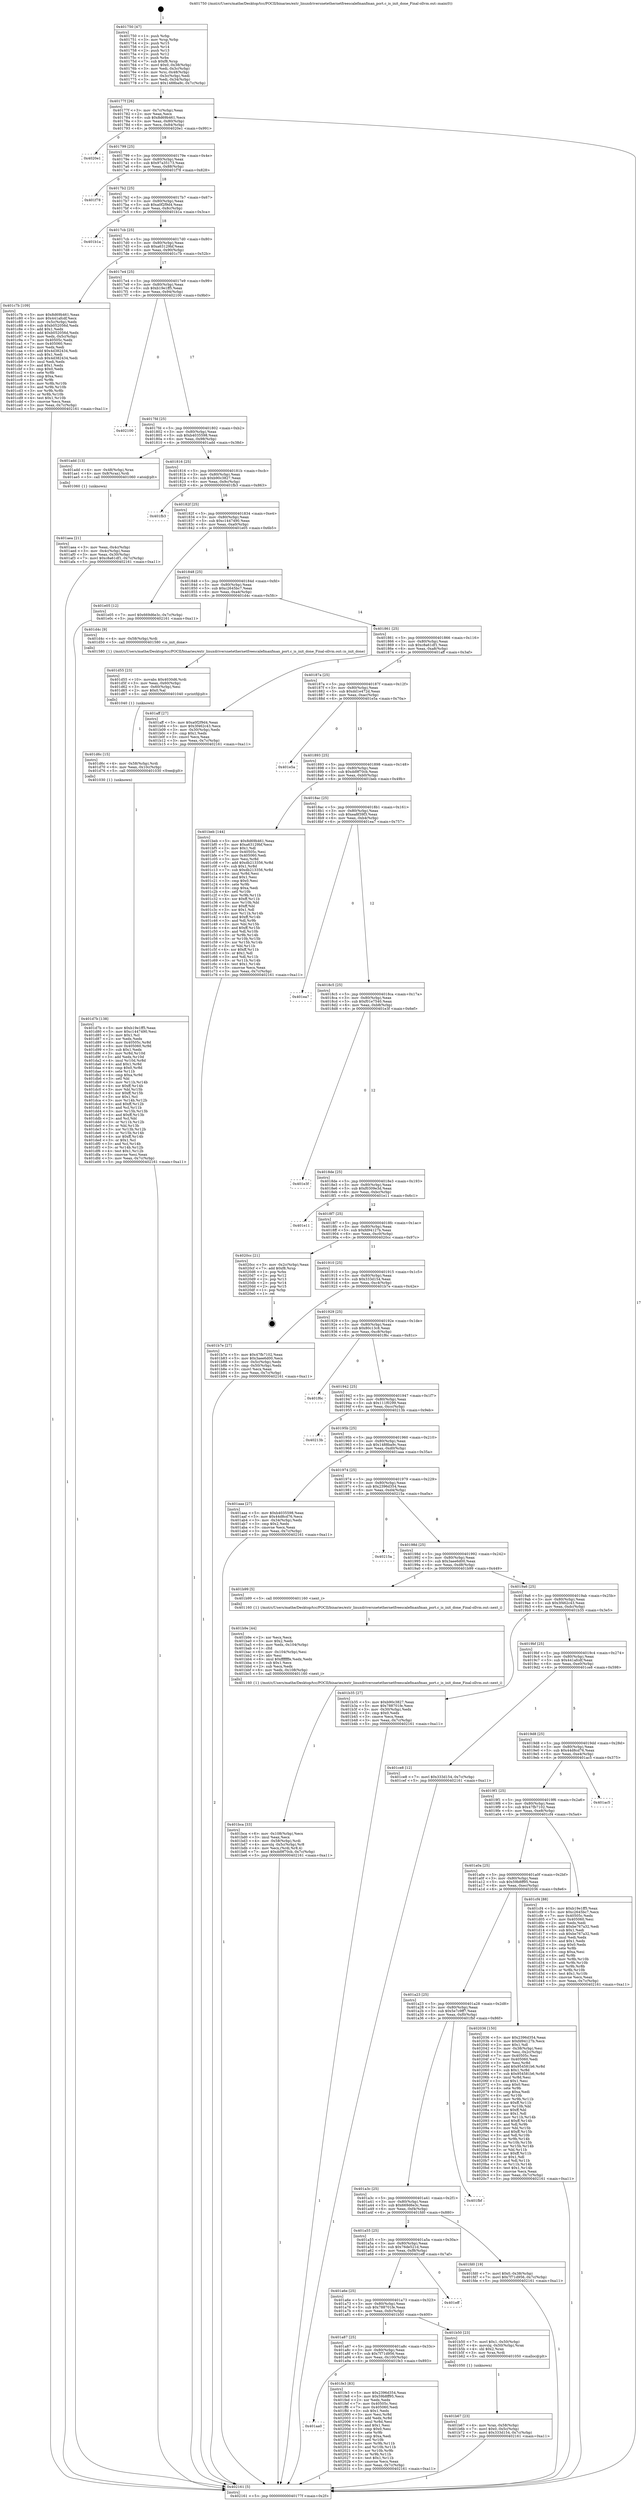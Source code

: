 digraph "0x401750" {
  label = "0x401750 (/mnt/c/Users/mathe/Desktop/tcc/POCII/binaries/extr_linuxdriversnetethernetfreescalefmanfman_port.c_is_init_done_Final-ollvm.out::main(0))"
  labelloc = "t"
  node[shape=record]

  Entry [label="",width=0.3,height=0.3,shape=circle,fillcolor=black,style=filled]
  "0x40177f" [label="{
     0x40177f [26]\l
     | [instrs]\l
     &nbsp;&nbsp;0x40177f \<+3\>: mov -0x7c(%rbp),%eax\l
     &nbsp;&nbsp;0x401782 \<+2\>: mov %eax,%ecx\l
     &nbsp;&nbsp;0x401784 \<+6\>: sub $0x8d69b461,%ecx\l
     &nbsp;&nbsp;0x40178a \<+3\>: mov %eax,-0x80(%rbp)\l
     &nbsp;&nbsp;0x40178d \<+6\>: mov %ecx,-0x84(%rbp)\l
     &nbsp;&nbsp;0x401793 \<+6\>: je 00000000004020e1 \<main+0x991\>\l
  }"]
  "0x4020e1" [label="{
     0x4020e1\l
  }", style=dashed]
  "0x401799" [label="{
     0x401799 [25]\l
     | [instrs]\l
     &nbsp;&nbsp;0x401799 \<+5\>: jmp 000000000040179e \<main+0x4e\>\l
     &nbsp;&nbsp;0x40179e \<+3\>: mov -0x80(%rbp),%eax\l
     &nbsp;&nbsp;0x4017a1 \<+5\>: sub $0x97a35173,%eax\l
     &nbsp;&nbsp;0x4017a6 \<+6\>: mov %eax,-0x88(%rbp)\l
     &nbsp;&nbsp;0x4017ac \<+6\>: je 0000000000401f78 \<main+0x828\>\l
  }"]
  Exit [label="",width=0.3,height=0.3,shape=circle,fillcolor=black,style=filled,peripheries=2]
  "0x401f78" [label="{
     0x401f78\l
  }", style=dashed]
  "0x4017b2" [label="{
     0x4017b2 [25]\l
     | [instrs]\l
     &nbsp;&nbsp;0x4017b2 \<+5\>: jmp 00000000004017b7 \<main+0x67\>\l
     &nbsp;&nbsp;0x4017b7 \<+3\>: mov -0x80(%rbp),%eax\l
     &nbsp;&nbsp;0x4017ba \<+5\>: sub $0xa0f2f9d4,%eax\l
     &nbsp;&nbsp;0x4017bf \<+6\>: mov %eax,-0x8c(%rbp)\l
     &nbsp;&nbsp;0x4017c5 \<+6\>: je 0000000000401b1a \<main+0x3ca\>\l
  }"]
  "0x401aa0" [label="{
     0x401aa0\l
  }", style=dashed]
  "0x401b1a" [label="{
     0x401b1a\l
  }", style=dashed]
  "0x4017cb" [label="{
     0x4017cb [25]\l
     | [instrs]\l
     &nbsp;&nbsp;0x4017cb \<+5\>: jmp 00000000004017d0 \<main+0x80\>\l
     &nbsp;&nbsp;0x4017d0 \<+3\>: mov -0x80(%rbp),%eax\l
     &nbsp;&nbsp;0x4017d3 \<+5\>: sub $0xa63129bf,%eax\l
     &nbsp;&nbsp;0x4017d8 \<+6\>: mov %eax,-0x90(%rbp)\l
     &nbsp;&nbsp;0x4017de \<+6\>: je 0000000000401c7b \<main+0x52b\>\l
  }"]
  "0x401fe3" [label="{
     0x401fe3 [83]\l
     | [instrs]\l
     &nbsp;&nbsp;0x401fe3 \<+5\>: mov $0x2396d354,%eax\l
     &nbsp;&nbsp;0x401fe8 \<+5\>: mov $0x59b8ff95,%ecx\l
     &nbsp;&nbsp;0x401fed \<+2\>: xor %edx,%edx\l
     &nbsp;&nbsp;0x401fef \<+7\>: mov 0x40505c,%esi\l
     &nbsp;&nbsp;0x401ff6 \<+7\>: mov 0x405060,%edi\l
     &nbsp;&nbsp;0x401ffd \<+3\>: sub $0x1,%edx\l
     &nbsp;&nbsp;0x402000 \<+3\>: mov %esi,%r8d\l
     &nbsp;&nbsp;0x402003 \<+3\>: add %edx,%r8d\l
     &nbsp;&nbsp;0x402006 \<+4\>: imul %r8d,%esi\l
     &nbsp;&nbsp;0x40200a \<+3\>: and $0x1,%esi\l
     &nbsp;&nbsp;0x40200d \<+3\>: cmp $0x0,%esi\l
     &nbsp;&nbsp;0x402010 \<+4\>: sete %r9b\l
     &nbsp;&nbsp;0x402014 \<+3\>: cmp $0xa,%edi\l
     &nbsp;&nbsp;0x402017 \<+4\>: setl %r10b\l
     &nbsp;&nbsp;0x40201b \<+3\>: mov %r9b,%r11b\l
     &nbsp;&nbsp;0x40201e \<+3\>: and %r10b,%r11b\l
     &nbsp;&nbsp;0x402021 \<+3\>: xor %r10b,%r9b\l
     &nbsp;&nbsp;0x402024 \<+3\>: or %r9b,%r11b\l
     &nbsp;&nbsp;0x402027 \<+4\>: test $0x1,%r11b\l
     &nbsp;&nbsp;0x40202b \<+3\>: cmovne %ecx,%eax\l
     &nbsp;&nbsp;0x40202e \<+3\>: mov %eax,-0x7c(%rbp)\l
     &nbsp;&nbsp;0x402031 \<+5\>: jmp 0000000000402161 \<main+0xa11\>\l
  }"]
  "0x401c7b" [label="{
     0x401c7b [109]\l
     | [instrs]\l
     &nbsp;&nbsp;0x401c7b \<+5\>: mov $0x8d69b461,%eax\l
     &nbsp;&nbsp;0x401c80 \<+5\>: mov $0x441afcdf,%ecx\l
     &nbsp;&nbsp;0x401c85 \<+3\>: mov -0x5c(%rbp),%edx\l
     &nbsp;&nbsp;0x401c88 \<+6\>: sub $0xb052056d,%edx\l
     &nbsp;&nbsp;0x401c8e \<+3\>: add $0x1,%edx\l
     &nbsp;&nbsp;0x401c91 \<+6\>: add $0xb052056d,%edx\l
     &nbsp;&nbsp;0x401c97 \<+3\>: mov %edx,-0x5c(%rbp)\l
     &nbsp;&nbsp;0x401c9a \<+7\>: mov 0x40505c,%edx\l
     &nbsp;&nbsp;0x401ca1 \<+7\>: mov 0x405060,%esi\l
     &nbsp;&nbsp;0x401ca8 \<+2\>: mov %edx,%edi\l
     &nbsp;&nbsp;0x401caa \<+6\>: add $0x4d382434,%edi\l
     &nbsp;&nbsp;0x401cb0 \<+3\>: sub $0x1,%edi\l
     &nbsp;&nbsp;0x401cb3 \<+6\>: sub $0x4d382434,%edi\l
     &nbsp;&nbsp;0x401cb9 \<+3\>: imul %edi,%edx\l
     &nbsp;&nbsp;0x401cbc \<+3\>: and $0x1,%edx\l
     &nbsp;&nbsp;0x401cbf \<+3\>: cmp $0x0,%edx\l
     &nbsp;&nbsp;0x401cc2 \<+4\>: sete %r8b\l
     &nbsp;&nbsp;0x401cc6 \<+3\>: cmp $0xa,%esi\l
     &nbsp;&nbsp;0x401cc9 \<+4\>: setl %r9b\l
     &nbsp;&nbsp;0x401ccd \<+3\>: mov %r8b,%r10b\l
     &nbsp;&nbsp;0x401cd0 \<+3\>: and %r9b,%r10b\l
     &nbsp;&nbsp;0x401cd3 \<+3\>: xor %r9b,%r8b\l
     &nbsp;&nbsp;0x401cd6 \<+3\>: or %r8b,%r10b\l
     &nbsp;&nbsp;0x401cd9 \<+4\>: test $0x1,%r10b\l
     &nbsp;&nbsp;0x401cdd \<+3\>: cmovne %ecx,%eax\l
     &nbsp;&nbsp;0x401ce0 \<+3\>: mov %eax,-0x7c(%rbp)\l
     &nbsp;&nbsp;0x401ce3 \<+5\>: jmp 0000000000402161 \<main+0xa11\>\l
  }"]
  "0x4017e4" [label="{
     0x4017e4 [25]\l
     | [instrs]\l
     &nbsp;&nbsp;0x4017e4 \<+5\>: jmp 00000000004017e9 \<main+0x99\>\l
     &nbsp;&nbsp;0x4017e9 \<+3\>: mov -0x80(%rbp),%eax\l
     &nbsp;&nbsp;0x4017ec \<+5\>: sub $0xb19e1ff5,%eax\l
     &nbsp;&nbsp;0x4017f1 \<+6\>: mov %eax,-0x94(%rbp)\l
     &nbsp;&nbsp;0x4017f7 \<+6\>: je 0000000000402100 \<main+0x9b0\>\l
  }"]
  "0x401d7b" [label="{
     0x401d7b [138]\l
     | [instrs]\l
     &nbsp;&nbsp;0x401d7b \<+5\>: mov $0xb19e1ff5,%eax\l
     &nbsp;&nbsp;0x401d80 \<+5\>: mov $0xc1447490,%esi\l
     &nbsp;&nbsp;0x401d85 \<+2\>: mov $0x1,%cl\l
     &nbsp;&nbsp;0x401d87 \<+2\>: xor %edx,%edx\l
     &nbsp;&nbsp;0x401d89 \<+8\>: mov 0x40505c,%r8d\l
     &nbsp;&nbsp;0x401d91 \<+8\>: mov 0x405060,%r9d\l
     &nbsp;&nbsp;0x401d99 \<+3\>: sub $0x1,%edx\l
     &nbsp;&nbsp;0x401d9c \<+3\>: mov %r8d,%r10d\l
     &nbsp;&nbsp;0x401d9f \<+3\>: add %edx,%r10d\l
     &nbsp;&nbsp;0x401da2 \<+4\>: imul %r10d,%r8d\l
     &nbsp;&nbsp;0x401da6 \<+4\>: and $0x1,%r8d\l
     &nbsp;&nbsp;0x401daa \<+4\>: cmp $0x0,%r8d\l
     &nbsp;&nbsp;0x401dae \<+4\>: sete %r11b\l
     &nbsp;&nbsp;0x401db2 \<+4\>: cmp $0xa,%r9d\l
     &nbsp;&nbsp;0x401db6 \<+3\>: setl %bl\l
     &nbsp;&nbsp;0x401db9 \<+3\>: mov %r11b,%r14b\l
     &nbsp;&nbsp;0x401dbc \<+4\>: xor $0xff,%r14b\l
     &nbsp;&nbsp;0x401dc0 \<+3\>: mov %bl,%r15b\l
     &nbsp;&nbsp;0x401dc3 \<+4\>: xor $0xff,%r15b\l
     &nbsp;&nbsp;0x401dc7 \<+3\>: xor $0x1,%cl\l
     &nbsp;&nbsp;0x401dca \<+3\>: mov %r14b,%r12b\l
     &nbsp;&nbsp;0x401dcd \<+4\>: and $0xff,%r12b\l
     &nbsp;&nbsp;0x401dd1 \<+3\>: and %cl,%r11b\l
     &nbsp;&nbsp;0x401dd4 \<+3\>: mov %r15b,%r13b\l
     &nbsp;&nbsp;0x401dd7 \<+4\>: and $0xff,%r13b\l
     &nbsp;&nbsp;0x401ddb \<+2\>: and %cl,%bl\l
     &nbsp;&nbsp;0x401ddd \<+3\>: or %r11b,%r12b\l
     &nbsp;&nbsp;0x401de0 \<+3\>: or %bl,%r13b\l
     &nbsp;&nbsp;0x401de3 \<+3\>: xor %r13b,%r12b\l
     &nbsp;&nbsp;0x401de6 \<+3\>: or %r15b,%r14b\l
     &nbsp;&nbsp;0x401de9 \<+4\>: xor $0xff,%r14b\l
     &nbsp;&nbsp;0x401ded \<+3\>: or $0x1,%cl\l
     &nbsp;&nbsp;0x401df0 \<+3\>: and %cl,%r14b\l
     &nbsp;&nbsp;0x401df3 \<+3\>: or %r14b,%r12b\l
     &nbsp;&nbsp;0x401df6 \<+4\>: test $0x1,%r12b\l
     &nbsp;&nbsp;0x401dfa \<+3\>: cmovne %esi,%eax\l
     &nbsp;&nbsp;0x401dfd \<+3\>: mov %eax,-0x7c(%rbp)\l
     &nbsp;&nbsp;0x401e00 \<+5\>: jmp 0000000000402161 \<main+0xa11\>\l
  }"]
  "0x402100" [label="{
     0x402100\l
  }", style=dashed]
  "0x4017fd" [label="{
     0x4017fd [25]\l
     | [instrs]\l
     &nbsp;&nbsp;0x4017fd \<+5\>: jmp 0000000000401802 \<main+0xb2\>\l
     &nbsp;&nbsp;0x401802 \<+3\>: mov -0x80(%rbp),%eax\l
     &nbsp;&nbsp;0x401805 \<+5\>: sub $0xb4035598,%eax\l
     &nbsp;&nbsp;0x40180a \<+6\>: mov %eax,-0x98(%rbp)\l
     &nbsp;&nbsp;0x401810 \<+6\>: je 0000000000401add \<main+0x38d\>\l
  }"]
  "0x401d6c" [label="{
     0x401d6c [15]\l
     | [instrs]\l
     &nbsp;&nbsp;0x401d6c \<+4\>: mov -0x58(%rbp),%rdi\l
     &nbsp;&nbsp;0x401d70 \<+6\>: mov %eax,-0x10c(%rbp)\l
     &nbsp;&nbsp;0x401d76 \<+5\>: call 0000000000401030 \<free@plt\>\l
     | [calls]\l
     &nbsp;&nbsp;0x401030 \{1\} (unknown)\l
  }"]
  "0x401add" [label="{
     0x401add [13]\l
     | [instrs]\l
     &nbsp;&nbsp;0x401add \<+4\>: mov -0x48(%rbp),%rax\l
     &nbsp;&nbsp;0x401ae1 \<+4\>: mov 0x8(%rax),%rdi\l
     &nbsp;&nbsp;0x401ae5 \<+5\>: call 0000000000401060 \<atoi@plt\>\l
     | [calls]\l
     &nbsp;&nbsp;0x401060 \{1\} (unknown)\l
  }"]
  "0x401816" [label="{
     0x401816 [25]\l
     | [instrs]\l
     &nbsp;&nbsp;0x401816 \<+5\>: jmp 000000000040181b \<main+0xcb\>\l
     &nbsp;&nbsp;0x40181b \<+3\>: mov -0x80(%rbp),%eax\l
     &nbsp;&nbsp;0x40181e \<+5\>: sub $0xb90c3827,%eax\l
     &nbsp;&nbsp;0x401823 \<+6\>: mov %eax,-0x9c(%rbp)\l
     &nbsp;&nbsp;0x401829 \<+6\>: je 0000000000401fb3 \<main+0x863\>\l
  }"]
  "0x401d55" [label="{
     0x401d55 [23]\l
     | [instrs]\l
     &nbsp;&nbsp;0x401d55 \<+10\>: movabs $0x4030d6,%rdi\l
     &nbsp;&nbsp;0x401d5f \<+3\>: mov %eax,-0x60(%rbp)\l
     &nbsp;&nbsp;0x401d62 \<+3\>: mov -0x60(%rbp),%esi\l
     &nbsp;&nbsp;0x401d65 \<+2\>: mov $0x0,%al\l
     &nbsp;&nbsp;0x401d67 \<+5\>: call 0000000000401040 \<printf@plt\>\l
     | [calls]\l
     &nbsp;&nbsp;0x401040 \{1\} (unknown)\l
  }"]
  "0x401fb3" [label="{
     0x401fb3\l
  }", style=dashed]
  "0x40182f" [label="{
     0x40182f [25]\l
     | [instrs]\l
     &nbsp;&nbsp;0x40182f \<+5\>: jmp 0000000000401834 \<main+0xe4\>\l
     &nbsp;&nbsp;0x401834 \<+3\>: mov -0x80(%rbp),%eax\l
     &nbsp;&nbsp;0x401837 \<+5\>: sub $0xc1447490,%eax\l
     &nbsp;&nbsp;0x40183c \<+6\>: mov %eax,-0xa0(%rbp)\l
     &nbsp;&nbsp;0x401842 \<+6\>: je 0000000000401e05 \<main+0x6b5\>\l
  }"]
  "0x401bca" [label="{
     0x401bca [33]\l
     | [instrs]\l
     &nbsp;&nbsp;0x401bca \<+6\>: mov -0x108(%rbp),%ecx\l
     &nbsp;&nbsp;0x401bd0 \<+3\>: imul %eax,%ecx\l
     &nbsp;&nbsp;0x401bd3 \<+4\>: mov -0x58(%rbp),%rdi\l
     &nbsp;&nbsp;0x401bd7 \<+4\>: movslq -0x5c(%rbp),%r8\l
     &nbsp;&nbsp;0x401bdb \<+4\>: mov %ecx,(%rdi,%r8,4)\l
     &nbsp;&nbsp;0x401bdf \<+7\>: movl $0xdd9f70cb,-0x7c(%rbp)\l
     &nbsp;&nbsp;0x401be6 \<+5\>: jmp 0000000000402161 \<main+0xa11\>\l
  }"]
  "0x401e05" [label="{
     0x401e05 [12]\l
     | [instrs]\l
     &nbsp;&nbsp;0x401e05 \<+7\>: movl $0x669d6e3c,-0x7c(%rbp)\l
     &nbsp;&nbsp;0x401e0c \<+5\>: jmp 0000000000402161 \<main+0xa11\>\l
  }"]
  "0x401848" [label="{
     0x401848 [25]\l
     | [instrs]\l
     &nbsp;&nbsp;0x401848 \<+5\>: jmp 000000000040184d \<main+0xfd\>\l
     &nbsp;&nbsp;0x40184d \<+3\>: mov -0x80(%rbp),%eax\l
     &nbsp;&nbsp;0x401850 \<+5\>: sub $0xc2645bc7,%eax\l
     &nbsp;&nbsp;0x401855 \<+6\>: mov %eax,-0xa4(%rbp)\l
     &nbsp;&nbsp;0x40185b \<+6\>: je 0000000000401d4c \<main+0x5fc\>\l
  }"]
  "0x401b9e" [label="{
     0x401b9e [44]\l
     | [instrs]\l
     &nbsp;&nbsp;0x401b9e \<+2\>: xor %ecx,%ecx\l
     &nbsp;&nbsp;0x401ba0 \<+5\>: mov $0x2,%edx\l
     &nbsp;&nbsp;0x401ba5 \<+6\>: mov %edx,-0x104(%rbp)\l
     &nbsp;&nbsp;0x401bab \<+1\>: cltd\l
     &nbsp;&nbsp;0x401bac \<+6\>: mov -0x104(%rbp),%esi\l
     &nbsp;&nbsp;0x401bb2 \<+2\>: idiv %esi\l
     &nbsp;&nbsp;0x401bb4 \<+6\>: imul $0xfffffffe,%edx,%edx\l
     &nbsp;&nbsp;0x401bba \<+3\>: sub $0x1,%ecx\l
     &nbsp;&nbsp;0x401bbd \<+2\>: sub %ecx,%edx\l
     &nbsp;&nbsp;0x401bbf \<+6\>: mov %edx,-0x108(%rbp)\l
     &nbsp;&nbsp;0x401bc5 \<+5\>: call 0000000000401160 \<next_i\>\l
     | [calls]\l
     &nbsp;&nbsp;0x401160 \{1\} (/mnt/c/Users/mathe/Desktop/tcc/POCII/binaries/extr_linuxdriversnetethernetfreescalefmanfman_port.c_is_init_done_Final-ollvm.out::next_i)\l
  }"]
  "0x401d4c" [label="{
     0x401d4c [9]\l
     | [instrs]\l
     &nbsp;&nbsp;0x401d4c \<+4\>: mov -0x58(%rbp),%rdi\l
     &nbsp;&nbsp;0x401d50 \<+5\>: call 0000000000401580 \<is_init_done\>\l
     | [calls]\l
     &nbsp;&nbsp;0x401580 \{1\} (/mnt/c/Users/mathe/Desktop/tcc/POCII/binaries/extr_linuxdriversnetethernetfreescalefmanfman_port.c_is_init_done_Final-ollvm.out::is_init_done)\l
  }"]
  "0x401861" [label="{
     0x401861 [25]\l
     | [instrs]\l
     &nbsp;&nbsp;0x401861 \<+5\>: jmp 0000000000401866 \<main+0x116\>\l
     &nbsp;&nbsp;0x401866 \<+3\>: mov -0x80(%rbp),%eax\l
     &nbsp;&nbsp;0x401869 \<+5\>: sub $0xc8a61df1,%eax\l
     &nbsp;&nbsp;0x40186e \<+6\>: mov %eax,-0xa8(%rbp)\l
     &nbsp;&nbsp;0x401874 \<+6\>: je 0000000000401aff \<main+0x3af\>\l
  }"]
  "0x401b67" [label="{
     0x401b67 [23]\l
     | [instrs]\l
     &nbsp;&nbsp;0x401b67 \<+4\>: mov %rax,-0x58(%rbp)\l
     &nbsp;&nbsp;0x401b6b \<+7\>: movl $0x0,-0x5c(%rbp)\l
     &nbsp;&nbsp;0x401b72 \<+7\>: movl $0x333d154,-0x7c(%rbp)\l
     &nbsp;&nbsp;0x401b79 \<+5\>: jmp 0000000000402161 \<main+0xa11\>\l
  }"]
  "0x401aff" [label="{
     0x401aff [27]\l
     | [instrs]\l
     &nbsp;&nbsp;0x401aff \<+5\>: mov $0xa0f2f9d4,%eax\l
     &nbsp;&nbsp;0x401b04 \<+5\>: mov $0x3f462c43,%ecx\l
     &nbsp;&nbsp;0x401b09 \<+3\>: mov -0x30(%rbp),%edx\l
     &nbsp;&nbsp;0x401b0c \<+3\>: cmp $0x1,%edx\l
     &nbsp;&nbsp;0x401b0f \<+3\>: cmovl %ecx,%eax\l
     &nbsp;&nbsp;0x401b12 \<+3\>: mov %eax,-0x7c(%rbp)\l
     &nbsp;&nbsp;0x401b15 \<+5\>: jmp 0000000000402161 \<main+0xa11\>\l
  }"]
  "0x40187a" [label="{
     0x40187a [25]\l
     | [instrs]\l
     &nbsp;&nbsp;0x40187a \<+5\>: jmp 000000000040187f \<main+0x12f\>\l
     &nbsp;&nbsp;0x40187f \<+3\>: mov -0x80(%rbp),%eax\l
     &nbsp;&nbsp;0x401882 \<+5\>: sub $0xdd1e472d,%eax\l
     &nbsp;&nbsp;0x401887 \<+6\>: mov %eax,-0xac(%rbp)\l
     &nbsp;&nbsp;0x40188d \<+6\>: je 0000000000401e5a \<main+0x70a\>\l
  }"]
  "0x401a87" [label="{
     0x401a87 [25]\l
     | [instrs]\l
     &nbsp;&nbsp;0x401a87 \<+5\>: jmp 0000000000401a8c \<main+0x33c\>\l
     &nbsp;&nbsp;0x401a8c \<+3\>: mov -0x80(%rbp),%eax\l
     &nbsp;&nbsp;0x401a8f \<+5\>: sub $0x7f71d956,%eax\l
     &nbsp;&nbsp;0x401a94 \<+6\>: mov %eax,-0x100(%rbp)\l
     &nbsp;&nbsp;0x401a9a \<+6\>: je 0000000000401fe3 \<main+0x893\>\l
  }"]
  "0x401e5a" [label="{
     0x401e5a\l
  }", style=dashed]
  "0x401893" [label="{
     0x401893 [25]\l
     | [instrs]\l
     &nbsp;&nbsp;0x401893 \<+5\>: jmp 0000000000401898 \<main+0x148\>\l
     &nbsp;&nbsp;0x401898 \<+3\>: mov -0x80(%rbp),%eax\l
     &nbsp;&nbsp;0x40189b \<+5\>: sub $0xdd9f70cb,%eax\l
     &nbsp;&nbsp;0x4018a0 \<+6\>: mov %eax,-0xb0(%rbp)\l
     &nbsp;&nbsp;0x4018a6 \<+6\>: je 0000000000401beb \<main+0x49b\>\l
  }"]
  "0x401b50" [label="{
     0x401b50 [23]\l
     | [instrs]\l
     &nbsp;&nbsp;0x401b50 \<+7\>: movl $0x1,-0x50(%rbp)\l
     &nbsp;&nbsp;0x401b57 \<+4\>: movslq -0x50(%rbp),%rax\l
     &nbsp;&nbsp;0x401b5b \<+4\>: shl $0x2,%rax\l
     &nbsp;&nbsp;0x401b5f \<+3\>: mov %rax,%rdi\l
     &nbsp;&nbsp;0x401b62 \<+5\>: call 0000000000401050 \<malloc@plt\>\l
     | [calls]\l
     &nbsp;&nbsp;0x401050 \{1\} (unknown)\l
  }"]
  "0x401beb" [label="{
     0x401beb [144]\l
     | [instrs]\l
     &nbsp;&nbsp;0x401beb \<+5\>: mov $0x8d69b461,%eax\l
     &nbsp;&nbsp;0x401bf0 \<+5\>: mov $0xa63129bf,%ecx\l
     &nbsp;&nbsp;0x401bf5 \<+2\>: mov $0x1,%dl\l
     &nbsp;&nbsp;0x401bf7 \<+7\>: mov 0x40505c,%esi\l
     &nbsp;&nbsp;0x401bfe \<+7\>: mov 0x405060,%edi\l
     &nbsp;&nbsp;0x401c05 \<+3\>: mov %esi,%r8d\l
     &nbsp;&nbsp;0x401c08 \<+7\>: add $0xdb213356,%r8d\l
     &nbsp;&nbsp;0x401c0f \<+4\>: sub $0x1,%r8d\l
     &nbsp;&nbsp;0x401c13 \<+7\>: sub $0xdb213356,%r8d\l
     &nbsp;&nbsp;0x401c1a \<+4\>: imul %r8d,%esi\l
     &nbsp;&nbsp;0x401c1e \<+3\>: and $0x1,%esi\l
     &nbsp;&nbsp;0x401c21 \<+3\>: cmp $0x0,%esi\l
     &nbsp;&nbsp;0x401c24 \<+4\>: sete %r9b\l
     &nbsp;&nbsp;0x401c28 \<+3\>: cmp $0xa,%edi\l
     &nbsp;&nbsp;0x401c2b \<+4\>: setl %r10b\l
     &nbsp;&nbsp;0x401c2f \<+3\>: mov %r9b,%r11b\l
     &nbsp;&nbsp;0x401c32 \<+4\>: xor $0xff,%r11b\l
     &nbsp;&nbsp;0x401c36 \<+3\>: mov %r10b,%bl\l
     &nbsp;&nbsp;0x401c39 \<+3\>: xor $0xff,%bl\l
     &nbsp;&nbsp;0x401c3c \<+3\>: xor $0x1,%dl\l
     &nbsp;&nbsp;0x401c3f \<+3\>: mov %r11b,%r14b\l
     &nbsp;&nbsp;0x401c42 \<+4\>: and $0xff,%r14b\l
     &nbsp;&nbsp;0x401c46 \<+3\>: and %dl,%r9b\l
     &nbsp;&nbsp;0x401c49 \<+3\>: mov %bl,%r15b\l
     &nbsp;&nbsp;0x401c4c \<+4\>: and $0xff,%r15b\l
     &nbsp;&nbsp;0x401c50 \<+3\>: and %dl,%r10b\l
     &nbsp;&nbsp;0x401c53 \<+3\>: or %r9b,%r14b\l
     &nbsp;&nbsp;0x401c56 \<+3\>: or %r10b,%r15b\l
     &nbsp;&nbsp;0x401c59 \<+3\>: xor %r15b,%r14b\l
     &nbsp;&nbsp;0x401c5c \<+3\>: or %bl,%r11b\l
     &nbsp;&nbsp;0x401c5f \<+4\>: xor $0xff,%r11b\l
     &nbsp;&nbsp;0x401c63 \<+3\>: or $0x1,%dl\l
     &nbsp;&nbsp;0x401c66 \<+3\>: and %dl,%r11b\l
     &nbsp;&nbsp;0x401c69 \<+3\>: or %r11b,%r14b\l
     &nbsp;&nbsp;0x401c6c \<+4\>: test $0x1,%r14b\l
     &nbsp;&nbsp;0x401c70 \<+3\>: cmovne %ecx,%eax\l
     &nbsp;&nbsp;0x401c73 \<+3\>: mov %eax,-0x7c(%rbp)\l
     &nbsp;&nbsp;0x401c76 \<+5\>: jmp 0000000000402161 \<main+0xa11\>\l
  }"]
  "0x4018ac" [label="{
     0x4018ac [25]\l
     | [instrs]\l
     &nbsp;&nbsp;0x4018ac \<+5\>: jmp 00000000004018b1 \<main+0x161\>\l
     &nbsp;&nbsp;0x4018b1 \<+3\>: mov -0x80(%rbp),%eax\l
     &nbsp;&nbsp;0x4018b4 \<+5\>: sub $0xea8f39f3,%eax\l
     &nbsp;&nbsp;0x4018b9 \<+6\>: mov %eax,-0xb4(%rbp)\l
     &nbsp;&nbsp;0x4018bf \<+6\>: je 0000000000401ea7 \<main+0x757\>\l
  }"]
  "0x401a6e" [label="{
     0x401a6e [25]\l
     | [instrs]\l
     &nbsp;&nbsp;0x401a6e \<+5\>: jmp 0000000000401a73 \<main+0x323\>\l
     &nbsp;&nbsp;0x401a73 \<+3\>: mov -0x80(%rbp),%eax\l
     &nbsp;&nbsp;0x401a76 \<+5\>: sub $0x788701fe,%eax\l
     &nbsp;&nbsp;0x401a7b \<+6\>: mov %eax,-0xfc(%rbp)\l
     &nbsp;&nbsp;0x401a81 \<+6\>: je 0000000000401b50 \<main+0x400\>\l
  }"]
  "0x401ea7" [label="{
     0x401ea7\l
  }", style=dashed]
  "0x4018c5" [label="{
     0x4018c5 [25]\l
     | [instrs]\l
     &nbsp;&nbsp;0x4018c5 \<+5\>: jmp 00000000004018ca \<main+0x17a\>\l
     &nbsp;&nbsp;0x4018ca \<+3\>: mov -0x80(%rbp),%eax\l
     &nbsp;&nbsp;0x4018cd \<+5\>: sub $0xf01e7540,%eax\l
     &nbsp;&nbsp;0x4018d2 \<+6\>: mov %eax,-0xb8(%rbp)\l
     &nbsp;&nbsp;0x4018d8 \<+6\>: je 0000000000401e3f \<main+0x6ef\>\l
  }"]
  "0x401eff" [label="{
     0x401eff\l
  }", style=dashed]
  "0x401e3f" [label="{
     0x401e3f\l
  }", style=dashed]
  "0x4018de" [label="{
     0x4018de [25]\l
     | [instrs]\l
     &nbsp;&nbsp;0x4018de \<+5\>: jmp 00000000004018e3 \<main+0x193\>\l
     &nbsp;&nbsp;0x4018e3 \<+3\>: mov -0x80(%rbp),%eax\l
     &nbsp;&nbsp;0x4018e6 \<+5\>: sub $0xf0309e3d,%eax\l
     &nbsp;&nbsp;0x4018eb \<+6\>: mov %eax,-0xbc(%rbp)\l
     &nbsp;&nbsp;0x4018f1 \<+6\>: je 0000000000401e11 \<main+0x6c1\>\l
  }"]
  "0x401a55" [label="{
     0x401a55 [25]\l
     | [instrs]\l
     &nbsp;&nbsp;0x401a55 \<+5\>: jmp 0000000000401a5a \<main+0x30a\>\l
     &nbsp;&nbsp;0x401a5a \<+3\>: mov -0x80(%rbp),%eax\l
     &nbsp;&nbsp;0x401a5d \<+5\>: sub $0x76de521d,%eax\l
     &nbsp;&nbsp;0x401a62 \<+6\>: mov %eax,-0xf8(%rbp)\l
     &nbsp;&nbsp;0x401a68 \<+6\>: je 0000000000401eff \<main+0x7af\>\l
  }"]
  "0x401e11" [label="{
     0x401e11\l
  }", style=dashed]
  "0x4018f7" [label="{
     0x4018f7 [25]\l
     | [instrs]\l
     &nbsp;&nbsp;0x4018f7 \<+5\>: jmp 00000000004018fc \<main+0x1ac\>\l
     &nbsp;&nbsp;0x4018fc \<+3\>: mov -0x80(%rbp),%eax\l
     &nbsp;&nbsp;0x4018ff \<+5\>: sub $0xfd94127b,%eax\l
     &nbsp;&nbsp;0x401904 \<+6\>: mov %eax,-0xc0(%rbp)\l
     &nbsp;&nbsp;0x40190a \<+6\>: je 00000000004020cc \<main+0x97c\>\l
  }"]
  "0x401fd0" [label="{
     0x401fd0 [19]\l
     | [instrs]\l
     &nbsp;&nbsp;0x401fd0 \<+7\>: movl $0x0,-0x38(%rbp)\l
     &nbsp;&nbsp;0x401fd7 \<+7\>: movl $0x7f71d956,-0x7c(%rbp)\l
     &nbsp;&nbsp;0x401fde \<+5\>: jmp 0000000000402161 \<main+0xa11\>\l
  }"]
  "0x4020cc" [label="{
     0x4020cc [21]\l
     | [instrs]\l
     &nbsp;&nbsp;0x4020cc \<+3\>: mov -0x2c(%rbp),%eax\l
     &nbsp;&nbsp;0x4020cf \<+7\>: add $0xf8,%rsp\l
     &nbsp;&nbsp;0x4020d6 \<+1\>: pop %rbx\l
     &nbsp;&nbsp;0x4020d7 \<+2\>: pop %r12\l
     &nbsp;&nbsp;0x4020d9 \<+2\>: pop %r13\l
     &nbsp;&nbsp;0x4020db \<+2\>: pop %r14\l
     &nbsp;&nbsp;0x4020dd \<+2\>: pop %r15\l
     &nbsp;&nbsp;0x4020df \<+1\>: pop %rbp\l
     &nbsp;&nbsp;0x4020e0 \<+1\>: ret\l
  }"]
  "0x401910" [label="{
     0x401910 [25]\l
     | [instrs]\l
     &nbsp;&nbsp;0x401910 \<+5\>: jmp 0000000000401915 \<main+0x1c5\>\l
     &nbsp;&nbsp;0x401915 \<+3\>: mov -0x80(%rbp),%eax\l
     &nbsp;&nbsp;0x401918 \<+5\>: sub $0x333d154,%eax\l
     &nbsp;&nbsp;0x40191d \<+6\>: mov %eax,-0xc4(%rbp)\l
     &nbsp;&nbsp;0x401923 \<+6\>: je 0000000000401b7e \<main+0x42e\>\l
  }"]
  "0x401a3c" [label="{
     0x401a3c [25]\l
     | [instrs]\l
     &nbsp;&nbsp;0x401a3c \<+5\>: jmp 0000000000401a41 \<main+0x2f1\>\l
     &nbsp;&nbsp;0x401a41 \<+3\>: mov -0x80(%rbp),%eax\l
     &nbsp;&nbsp;0x401a44 \<+5\>: sub $0x669d6e3c,%eax\l
     &nbsp;&nbsp;0x401a49 \<+6\>: mov %eax,-0xf4(%rbp)\l
     &nbsp;&nbsp;0x401a4f \<+6\>: je 0000000000401fd0 \<main+0x880\>\l
  }"]
  "0x401b7e" [label="{
     0x401b7e [27]\l
     | [instrs]\l
     &nbsp;&nbsp;0x401b7e \<+5\>: mov $0x47fb7102,%eax\l
     &nbsp;&nbsp;0x401b83 \<+5\>: mov $0x3aee6d00,%ecx\l
     &nbsp;&nbsp;0x401b88 \<+3\>: mov -0x5c(%rbp),%edx\l
     &nbsp;&nbsp;0x401b8b \<+3\>: cmp -0x50(%rbp),%edx\l
     &nbsp;&nbsp;0x401b8e \<+3\>: cmovl %ecx,%eax\l
     &nbsp;&nbsp;0x401b91 \<+3\>: mov %eax,-0x7c(%rbp)\l
     &nbsp;&nbsp;0x401b94 \<+5\>: jmp 0000000000402161 \<main+0xa11\>\l
  }"]
  "0x401929" [label="{
     0x401929 [25]\l
     | [instrs]\l
     &nbsp;&nbsp;0x401929 \<+5\>: jmp 000000000040192e \<main+0x1de\>\l
     &nbsp;&nbsp;0x40192e \<+3\>: mov -0x80(%rbp),%eax\l
     &nbsp;&nbsp;0x401931 \<+5\>: sub $0x80c13c8,%eax\l
     &nbsp;&nbsp;0x401936 \<+6\>: mov %eax,-0xc8(%rbp)\l
     &nbsp;&nbsp;0x40193c \<+6\>: je 0000000000401f6c \<main+0x81c\>\l
  }"]
  "0x401fbf" [label="{
     0x401fbf\l
  }", style=dashed]
  "0x401f6c" [label="{
     0x401f6c\l
  }", style=dashed]
  "0x401942" [label="{
     0x401942 [25]\l
     | [instrs]\l
     &nbsp;&nbsp;0x401942 \<+5\>: jmp 0000000000401947 \<main+0x1f7\>\l
     &nbsp;&nbsp;0x401947 \<+3\>: mov -0x80(%rbp),%eax\l
     &nbsp;&nbsp;0x40194a \<+5\>: sub $0x111f0299,%eax\l
     &nbsp;&nbsp;0x40194f \<+6\>: mov %eax,-0xcc(%rbp)\l
     &nbsp;&nbsp;0x401955 \<+6\>: je 000000000040213b \<main+0x9eb\>\l
  }"]
  "0x401a23" [label="{
     0x401a23 [25]\l
     | [instrs]\l
     &nbsp;&nbsp;0x401a23 \<+5\>: jmp 0000000000401a28 \<main+0x2d8\>\l
     &nbsp;&nbsp;0x401a28 \<+3\>: mov -0x80(%rbp),%eax\l
     &nbsp;&nbsp;0x401a2b \<+5\>: sub $0x5e7c9ff7,%eax\l
     &nbsp;&nbsp;0x401a30 \<+6\>: mov %eax,-0xf0(%rbp)\l
     &nbsp;&nbsp;0x401a36 \<+6\>: je 0000000000401fbf \<main+0x86f\>\l
  }"]
  "0x40213b" [label="{
     0x40213b\l
  }", style=dashed]
  "0x40195b" [label="{
     0x40195b [25]\l
     | [instrs]\l
     &nbsp;&nbsp;0x40195b \<+5\>: jmp 0000000000401960 \<main+0x210\>\l
     &nbsp;&nbsp;0x401960 \<+3\>: mov -0x80(%rbp),%eax\l
     &nbsp;&nbsp;0x401963 \<+5\>: sub $0x1488ba9c,%eax\l
     &nbsp;&nbsp;0x401968 \<+6\>: mov %eax,-0xd0(%rbp)\l
     &nbsp;&nbsp;0x40196e \<+6\>: je 0000000000401aaa \<main+0x35a\>\l
  }"]
  "0x402036" [label="{
     0x402036 [150]\l
     | [instrs]\l
     &nbsp;&nbsp;0x402036 \<+5\>: mov $0x2396d354,%eax\l
     &nbsp;&nbsp;0x40203b \<+5\>: mov $0xfd94127b,%ecx\l
     &nbsp;&nbsp;0x402040 \<+2\>: mov $0x1,%dl\l
     &nbsp;&nbsp;0x402042 \<+3\>: mov -0x38(%rbp),%esi\l
     &nbsp;&nbsp;0x402045 \<+3\>: mov %esi,-0x2c(%rbp)\l
     &nbsp;&nbsp;0x402048 \<+7\>: mov 0x40505c,%esi\l
     &nbsp;&nbsp;0x40204f \<+7\>: mov 0x405060,%edi\l
     &nbsp;&nbsp;0x402056 \<+3\>: mov %esi,%r8d\l
     &nbsp;&nbsp;0x402059 \<+7\>: add $0x954581b6,%r8d\l
     &nbsp;&nbsp;0x402060 \<+4\>: sub $0x1,%r8d\l
     &nbsp;&nbsp;0x402064 \<+7\>: sub $0x954581b6,%r8d\l
     &nbsp;&nbsp;0x40206b \<+4\>: imul %r8d,%esi\l
     &nbsp;&nbsp;0x40206f \<+3\>: and $0x1,%esi\l
     &nbsp;&nbsp;0x402072 \<+3\>: cmp $0x0,%esi\l
     &nbsp;&nbsp;0x402075 \<+4\>: sete %r9b\l
     &nbsp;&nbsp;0x402079 \<+3\>: cmp $0xa,%edi\l
     &nbsp;&nbsp;0x40207c \<+4\>: setl %r10b\l
     &nbsp;&nbsp;0x402080 \<+3\>: mov %r9b,%r11b\l
     &nbsp;&nbsp;0x402083 \<+4\>: xor $0xff,%r11b\l
     &nbsp;&nbsp;0x402087 \<+3\>: mov %r10b,%bl\l
     &nbsp;&nbsp;0x40208a \<+3\>: xor $0xff,%bl\l
     &nbsp;&nbsp;0x40208d \<+3\>: xor $0x1,%dl\l
     &nbsp;&nbsp;0x402090 \<+3\>: mov %r11b,%r14b\l
     &nbsp;&nbsp;0x402093 \<+4\>: and $0xff,%r14b\l
     &nbsp;&nbsp;0x402097 \<+3\>: and %dl,%r9b\l
     &nbsp;&nbsp;0x40209a \<+3\>: mov %bl,%r15b\l
     &nbsp;&nbsp;0x40209d \<+4\>: and $0xff,%r15b\l
     &nbsp;&nbsp;0x4020a1 \<+3\>: and %dl,%r10b\l
     &nbsp;&nbsp;0x4020a4 \<+3\>: or %r9b,%r14b\l
     &nbsp;&nbsp;0x4020a7 \<+3\>: or %r10b,%r15b\l
     &nbsp;&nbsp;0x4020aa \<+3\>: xor %r15b,%r14b\l
     &nbsp;&nbsp;0x4020ad \<+3\>: or %bl,%r11b\l
     &nbsp;&nbsp;0x4020b0 \<+4\>: xor $0xff,%r11b\l
     &nbsp;&nbsp;0x4020b4 \<+3\>: or $0x1,%dl\l
     &nbsp;&nbsp;0x4020b7 \<+3\>: and %dl,%r11b\l
     &nbsp;&nbsp;0x4020ba \<+3\>: or %r11b,%r14b\l
     &nbsp;&nbsp;0x4020bd \<+4\>: test $0x1,%r14b\l
     &nbsp;&nbsp;0x4020c1 \<+3\>: cmovne %ecx,%eax\l
     &nbsp;&nbsp;0x4020c4 \<+3\>: mov %eax,-0x7c(%rbp)\l
     &nbsp;&nbsp;0x4020c7 \<+5\>: jmp 0000000000402161 \<main+0xa11\>\l
  }"]
  "0x401aaa" [label="{
     0x401aaa [27]\l
     | [instrs]\l
     &nbsp;&nbsp;0x401aaa \<+5\>: mov $0xb4035598,%eax\l
     &nbsp;&nbsp;0x401aaf \<+5\>: mov $0x44d8cd76,%ecx\l
     &nbsp;&nbsp;0x401ab4 \<+3\>: mov -0x34(%rbp),%edx\l
     &nbsp;&nbsp;0x401ab7 \<+3\>: cmp $0x2,%edx\l
     &nbsp;&nbsp;0x401aba \<+3\>: cmovne %ecx,%eax\l
     &nbsp;&nbsp;0x401abd \<+3\>: mov %eax,-0x7c(%rbp)\l
     &nbsp;&nbsp;0x401ac0 \<+5\>: jmp 0000000000402161 \<main+0xa11\>\l
  }"]
  "0x401974" [label="{
     0x401974 [25]\l
     | [instrs]\l
     &nbsp;&nbsp;0x401974 \<+5\>: jmp 0000000000401979 \<main+0x229\>\l
     &nbsp;&nbsp;0x401979 \<+3\>: mov -0x80(%rbp),%eax\l
     &nbsp;&nbsp;0x40197c \<+5\>: sub $0x2396d354,%eax\l
     &nbsp;&nbsp;0x401981 \<+6\>: mov %eax,-0xd4(%rbp)\l
     &nbsp;&nbsp;0x401987 \<+6\>: je 000000000040215a \<main+0xa0a\>\l
  }"]
  "0x402161" [label="{
     0x402161 [5]\l
     | [instrs]\l
     &nbsp;&nbsp;0x402161 \<+5\>: jmp 000000000040177f \<main+0x2f\>\l
  }"]
  "0x401750" [label="{
     0x401750 [47]\l
     | [instrs]\l
     &nbsp;&nbsp;0x401750 \<+1\>: push %rbp\l
     &nbsp;&nbsp;0x401751 \<+3\>: mov %rsp,%rbp\l
     &nbsp;&nbsp;0x401754 \<+2\>: push %r15\l
     &nbsp;&nbsp;0x401756 \<+2\>: push %r14\l
     &nbsp;&nbsp;0x401758 \<+2\>: push %r13\l
     &nbsp;&nbsp;0x40175a \<+2\>: push %r12\l
     &nbsp;&nbsp;0x40175c \<+1\>: push %rbx\l
     &nbsp;&nbsp;0x40175d \<+7\>: sub $0xf8,%rsp\l
     &nbsp;&nbsp;0x401764 \<+7\>: movl $0x0,-0x38(%rbp)\l
     &nbsp;&nbsp;0x40176b \<+3\>: mov %edi,-0x3c(%rbp)\l
     &nbsp;&nbsp;0x40176e \<+4\>: mov %rsi,-0x48(%rbp)\l
     &nbsp;&nbsp;0x401772 \<+3\>: mov -0x3c(%rbp),%edi\l
     &nbsp;&nbsp;0x401775 \<+3\>: mov %edi,-0x34(%rbp)\l
     &nbsp;&nbsp;0x401778 \<+7\>: movl $0x1488ba9c,-0x7c(%rbp)\l
  }"]
  "0x401aea" [label="{
     0x401aea [21]\l
     | [instrs]\l
     &nbsp;&nbsp;0x401aea \<+3\>: mov %eax,-0x4c(%rbp)\l
     &nbsp;&nbsp;0x401aed \<+3\>: mov -0x4c(%rbp),%eax\l
     &nbsp;&nbsp;0x401af0 \<+3\>: mov %eax,-0x30(%rbp)\l
     &nbsp;&nbsp;0x401af3 \<+7\>: movl $0xc8a61df1,-0x7c(%rbp)\l
     &nbsp;&nbsp;0x401afa \<+5\>: jmp 0000000000402161 \<main+0xa11\>\l
  }"]
  "0x401a0a" [label="{
     0x401a0a [25]\l
     | [instrs]\l
     &nbsp;&nbsp;0x401a0a \<+5\>: jmp 0000000000401a0f \<main+0x2bf\>\l
     &nbsp;&nbsp;0x401a0f \<+3\>: mov -0x80(%rbp),%eax\l
     &nbsp;&nbsp;0x401a12 \<+5\>: sub $0x59b8ff95,%eax\l
     &nbsp;&nbsp;0x401a17 \<+6\>: mov %eax,-0xec(%rbp)\l
     &nbsp;&nbsp;0x401a1d \<+6\>: je 0000000000402036 \<main+0x8e6\>\l
  }"]
  "0x40215a" [label="{
     0x40215a\l
  }", style=dashed]
  "0x40198d" [label="{
     0x40198d [25]\l
     | [instrs]\l
     &nbsp;&nbsp;0x40198d \<+5\>: jmp 0000000000401992 \<main+0x242\>\l
     &nbsp;&nbsp;0x401992 \<+3\>: mov -0x80(%rbp),%eax\l
     &nbsp;&nbsp;0x401995 \<+5\>: sub $0x3aee6d00,%eax\l
     &nbsp;&nbsp;0x40199a \<+6\>: mov %eax,-0xd8(%rbp)\l
     &nbsp;&nbsp;0x4019a0 \<+6\>: je 0000000000401b99 \<main+0x449\>\l
  }"]
  "0x401cf4" [label="{
     0x401cf4 [88]\l
     | [instrs]\l
     &nbsp;&nbsp;0x401cf4 \<+5\>: mov $0xb19e1ff5,%eax\l
     &nbsp;&nbsp;0x401cf9 \<+5\>: mov $0xc2645bc7,%ecx\l
     &nbsp;&nbsp;0x401cfe \<+7\>: mov 0x40505c,%edx\l
     &nbsp;&nbsp;0x401d05 \<+7\>: mov 0x405060,%esi\l
     &nbsp;&nbsp;0x401d0c \<+2\>: mov %edx,%edi\l
     &nbsp;&nbsp;0x401d0e \<+6\>: add $0xbe767a32,%edi\l
     &nbsp;&nbsp;0x401d14 \<+3\>: sub $0x1,%edi\l
     &nbsp;&nbsp;0x401d17 \<+6\>: sub $0xbe767a32,%edi\l
     &nbsp;&nbsp;0x401d1d \<+3\>: imul %edi,%edx\l
     &nbsp;&nbsp;0x401d20 \<+3\>: and $0x1,%edx\l
     &nbsp;&nbsp;0x401d23 \<+3\>: cmp $0x0,%edx\l
     &nbsp;&nbsp;0x401d26 \<+4\>: sete %r8b\l
     &nbsp;&nbsp;0x401d2a \<+3\>: cmp $0xa,%esi\l
     &nbsp;&nbsp;0x401d2d \<+4\>: setl %r9b\l
     &nbsp;&nbsp;0x401d31 \<+3\>: mov %r8b,%r10b\l
     &nbsp;&nbsp;0x401d34 \<+3\>: and %r9b,%r10b\l
     &nbsp;&nbsp;0x401d37 \<+3\>: xor %r9b,%r8b\l
     &nbsp;&nbsp;0x401d3a \<+3\>: or %r8b,%r10b\l
     &nbsp;&nbsp;0x401d3d \<+4\>: test $0x1,%r10b\l
     &nbsp;&nbsp;0x401d41 \<+3\>: cmovne %ecx,%eax\l
     &nbsp;&nbsp;0x401d44 \<+3\>: mov %eax,-0x7c(%rbp)\l
     &nbsp;&nbsp;0x401d47 \<+5\>: jmp 0000000000402161 \<main+0xa11\>\l
  }"]
  "0x401b99" [label="{
     0x401b99 [5]\l
     | [instrs]\l
     &nbsp;&nbsp;0x401b99 \<+5\>: call 0000000000401160 \<next_i\>\l
     | [calls]\l
     &nbsp;&nbsp;0x401160 \{1\} (/mnt/c/Users/mathe/Desktop/tcc/POCII/binaries/extr_linuxdriversnetethernetfreescalefmanfman_port.c_is_init_done_Final-ollvm.out::next_i)\l
  }"]
  "0x4019a6" [label="{
     0x4019a6 [25]\l
     | [instrs]\l
     &nbsp;&nbsp;0x4019a6 \<+5\>: jmp 00000000004019ab \<main+0x25b\>\l
     &nbsp;&nbsp;0x4019ab \<+3\>: mov -0x80(%rbp),%eax\l
     &nbsp;&nbsp;0x4019ae \<+5\>: sub $0x3f462c43,%eax\l
     &nbsp;&nbsp;0x4019b3 \<+6\>: mov %eax,-0xdc(%rbp)\l
     &nbsp;&nbsp;0x4019b9 \<+6\>: je 0000000000401b35 \<main+0x3e5\>\l
  }"]
  "0x4019f1" [label="{
     0x4019f1 [25]\l
     | [instrs]\l
     &nbsp;&nbsp;0x4019f1 \<+5\>: jmp 00000000004019f6 \<main+0x2a6\>\l
     &nbsp;&nbsp;0x4019f6 \<+3\>: mov -0x80(%rbp),%eax\l
     &nbsp;&nbsp;0x4019f9 \<+5\>: sub $0x47fb7102,%eax\l
     &nbsp;&nbsp;0x4019fe \<+6\>: mov %eax,-0xe8(%rbp)\l
     &nbsp;&nbsp;0x401a04 \<+6\>: je 0000000000401cf4 \<main+0x5a4\>\l
  }"]
  "0x401b35" [label="{
     0x401b35 [27]\l
     | [instrs]\l
     &nbsp;&nbsp;0x401b35 \<+5\>: mov $0xb90c3827,%eax\l
     &nbsp;&nbsp;0x401b3a \<+5\>: mov $0x788701fe,%ecx\l
     &nbsp;&nbsp;0x401b3f \<+3\>: mov -0x30(%rbp),%edx\l
     &nbsp;&nbsp;0x401b42 \<+3\>: cmp $0x0,%edx\l
     &nbsp;&nbsp;0x401b45 \<+3\>: cmove %ecx,%eax\l
     &nbsp;&nbsp;0x401b48 \<+3\>: mov %eax,-0x7c(%rbp)\l
     &nbsp;&nbsp;0x401b4b \<+5\>: jmp 0000000000402161 \<main+0xa11\>\l
  }"]
  "0x4019bf" [label="{
     0x4019bf [25]\l
     | [instrs]\l
     &nbsp;&nbsp;0x4019bf \<+5\>: jmp 00000000004019c4 \<main+0x274\>\l
     &nbsp;&nbsp;0x4019c4 \<+3\>: mov -0x80(%rbp),%eax\l
     &nbsp;&nbsp;0x4019c7 \<+5\>: sub $0x441afcdf,%eax\l
     &nbsp;&nbsp;0x4019cc \<+6\>: mov %eax,-0xe0(%rbp)\l
     &nbsp;&nbsp;0x4019d2 \<+6\>: je 0000000000401ce8 \<main+0x598\>\l
  }"]
  "0x401ac5" [label="{
     0x401ac5\l
  }", style=dashed]
  "0x401ce8" [label="{
     0x401ce8 [12]\l
     | [instrs]\l
     &nbsp;&nbsp;0x401ce8 \<+7\>: movl $0x333d154,-0x7c(%rbp)\l
     &nbsp;&nbsp;0x401cef \<+5\>: jmp 0000000000402161 \<main+0xa11\>\l
  }"]
  "0x4019d8" [label="{
     0x4019d8 [25]\l
     | [instrs]\l
     &nbsp;&nbsp;0x4019d8 \<+5\>: jmp 00000000004019dd \<main+0x28d\>\l
     &nbsp;&nbsp;0x4019dd \<+3\>: mov -0x80(%rbp),%eax\l
     &nbsp;&nbsp;0x4019e0 \<+5\>: sub $0x44d8cd76,%eax\l
     &nbsp;&nbsp;0x4019e5 \<+6\>: mov %eax,-0xe4(%rbp)\l
     &nbsp;&nbsp;0x4019eb \<+6\>: je 0000000000401ac5 \<main+0x375\>\l
  }"]
  Entry -> "0x401750" [label=" 1"]
  "0x40177f" -> "0x4020e1" [label=" 0"]
  "0x40177f" -> "0x401799" [label=" 18"]
  "0x4020cc" -> Exit [label=" 1"]
  "0x401799" -> "0x401f78" [label=" 0"]
  "0x401799" -> "0x4017b2" [label=" 18"]
  "0x402036" -> "0x402161" [label=" 1"]
  "0x4017b2" -> "0x401b1a" [label=" 0"]
  "0x4017b2" -> "0x4017cb" [label=" 18"]
  "0x401fe3" -> "0x402161" [label=" 1"]
  "0x4017cb" -> "0x401c7b" [label=" 1"]
  "0x4017cb" -> "0x4017e4" [label=" 17"]
  "0x401a87" -> "0x401aa0" [label=" 0"]
  "0x4017e4" -> "0x402100" [label=" 0"]
  "0x4017e4" -> "0x4017fd" [label=" 17"]
  "0x401a87" -> "0x401fe3" [label=" 1"]
  "0x4017fd" -> "0x401add" [label=" 1"]
  "0x4017fd" -> "0x401816" [label=" 16"]
  "0x401fd0" -> "0x402161" [label=" 1"]
  "0x401816" -> "0x401fb3" [label=" 0"]
  "0x401816" -> "0x40182f" [label=" 16"]
  "0x401e05" -> "0x402161" [label=" 1"]
  "0x40182f" -> "0x401e05" [label=" 1"]
  "0x40182f" -> "0x401848" [label=" 15"]
  "0x401d7b" -> "0x402161" [label=" 1"]
  "0x401848" -> "0x401d4c" [label=" 1"]
  "0x401848" -> "0x401861" [label=" 14"]
  "0x401d6c" -> "0x401d7b" [label=" 1"]
  "0x401861" -> "0x401aff" [label=" 1"]
  "0x401861" -> "0x40187a" [label=" 13"]
  "0x401d55" -> "0x401d6c" [label=" 1"]
  "0x40187a" -> "0x401e5a" [label=" 0"]
  "0x40187a" -> "0x401893" [label=" 13"]
  "0x401d4c" -> "0x401d55" [label=" 1"]
  "0x401893" -> "0x401beb" [label=" 1"]
  "0x401893" -> "0x4018ac" [label=" 12"]
  "0x401cf4" -> "0x402161" [label=" 1"]
  "0x4018ac" -> "0x401ea7" [label=" 0"]
  "0x4018ac" -> "0x4018c5" [label=" 12"]
  "0x401c7b" -> "0x402161" [label=" 1"]
  "0x4018c5" -> "0x401e3f" [label=" 0"]
  "0x4018c5" -> "0x4018de" [label=" 12"]
  "0x401beb" -> "0x402161" [label=" 1"]
  "0x4018de" -> "0x401e11" [label=" 0"]
  "0x4018de" -> "0x4018f7" [label=" 12"]
  "0x401b9e" -> "0x401bca" [label=" 1"]
  "0x4018f7" -> "0x4020cc" [label=" 1"]
  "0x4018f7" -> "0x401910" [label=" 11"]
  "0x401b99" -> "0x401b9e" [label=" 1"]
  "0x401910" -> "0x401b7e" [label=" 2"]
  "0x401910" -> "0x401929" [label=" 9"]
  "0x401b67" -> "0x402161" [label=" 1"]
  "0x401929" -> "0x401f6c" [label=" 0"]
  "0x401929" -> "0x401942" [label=" 9"]
  "0x401b50" -> "0x401b67" [label=" 1"]
  "0x401942" -> "0x40213b" [label=" 0"]
  "0x401942" -> "0x40195b" [label=" 9"]
  "0x401a6e" -> "0x401b50" [label=" 1"]
  "0x40195b" -> "0x401aaa" [label=" 1"]
  "0x40195b" -> "0x401974" [label=" 8"]
  "0x401aaa" -> "0x402161" [label=" 1"]
  "0x401750" -> "0x40177f" [label=" 1"]
  "0x402161" -> "0x40177f" [label=" 17"]
  "0x401add" -> "0x401aea" [label=" 1"]
  "0x401aea" -> "0x402161" [label=" 1"]
  "0x401aff" -> "0x402161" [label=" 1"]
  "0x401ce8" -> "0x402161" [label=" 1"]
  "0x401974" -> "0x40215a" [label=" 0"]
  "0x401974" -> "0x40198d" [label=" 8"]
  "0x401a55" -> "0x401eff" [label=" 0"]
  "0x40198d" -> "0x401b99" [label=" 1"]
  "0x40198d" -> "0x4019a6" [label=" 7"]
  "0x401bca" -> "0x402161" [label=" 1"]
  "0x4019a6" -> "0x401b35" [label=" 1"]
  "0x4019a6" -> "0x4019bf" [label=" 6"]
  "0x401b35" -> "0x402161" [label=" 1"]
  "0x401a3c" -> "0x401fd0" [label=" 1"]
  "0x4019bf" -> "0x401ce8" [label=" 1"]
  "0x4019bf" -> "0x4019d8" [label=" 5"]
  "0x401b7e" -> "0x402161" [label=" 2"]
  "0x4019d8" -> "0x401ac5" [label=" 0"]
  "0x4019d8" -> "0x4019f1" [label=" 5"]
  "0x401a3c" -> "0x401a55" [label=" 2"]
  "0x4019f1" -> "0x401cf4" [label=" 1"]
  "0x4019f1" -> "0x401a0a" [label=" 4"]
  "0x401a55" -> "0x401a6e" [label=" 2"]
  "0x401a0a" -> "0x402036" [label=" 1"]
  "0x401a0a" -> "0x401a23" [label=" 3"]
  "0x401a6e" -> "0x401a87" [label=" 1"]
  "0x401a23" -> "0x401fbf" [label=" 0"]
  "0x401a23" -> "0x401a3c" [label=" 3"]
}
